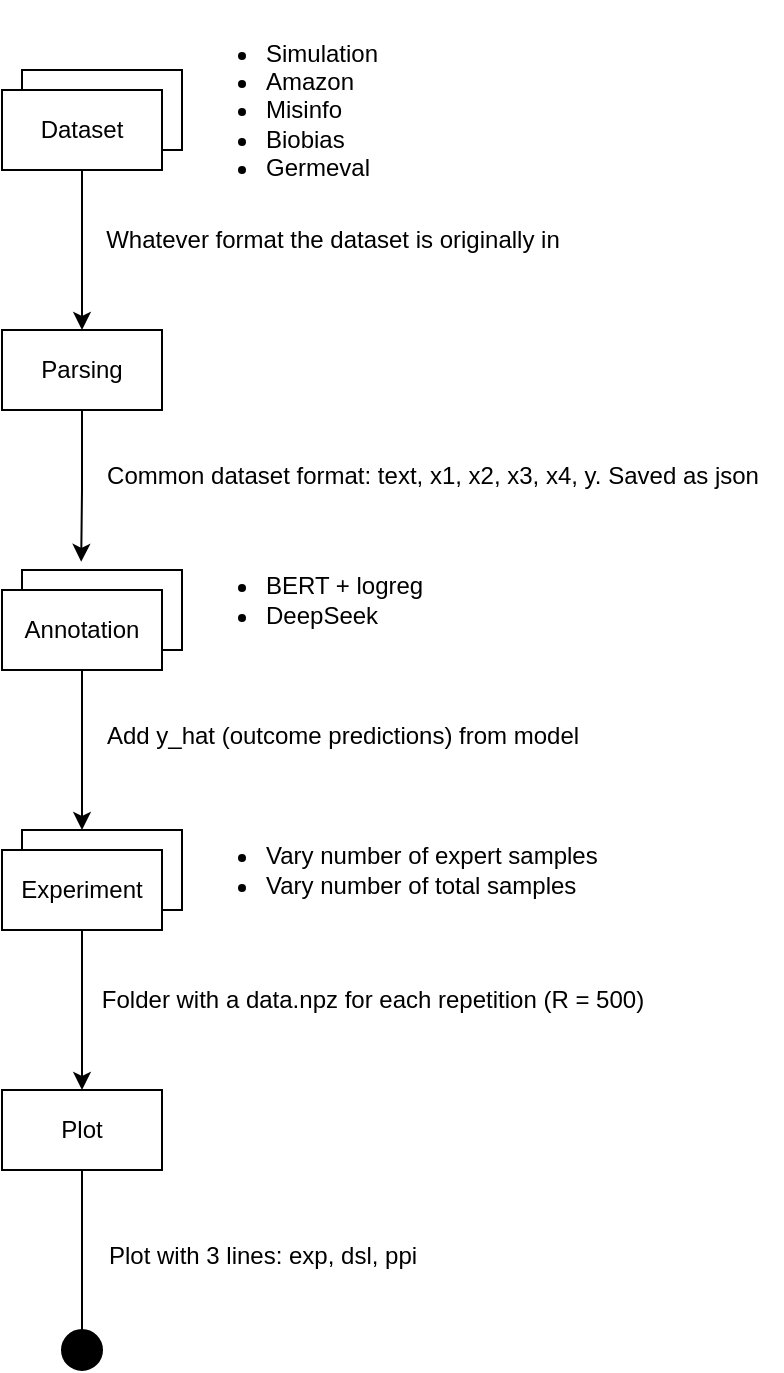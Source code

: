 <mxfile version="26.0.16">
  <diagram name="Page-1" id="HRRGAli1DBVsAUCaQEkE">
    <mxGraphModel dx="1035" dy="732" grid="1" gridSize="10" guides="1" tooltips="1" connect="1" arrows="1" fold="1" page="1" pageScale="1" pageWidth="827" pageHeight="1169" math="0" shadow="0">
      <root>
        <mxCell id="0" />
        <mxCell id="1" parent="0" />
        <mxCell id="AbaJ3kmIrSOW0-USfUCS-23" value="Annotation" style="rounded=0;whiteSpace=wrap;html=1;" vertex="1" parent="1">
          <mxGeometry x="90" y="400" width="80" height="40" as="geometry" />
        </mxCell>
        <mxCell id="AbaJ3kmIrSOW0-USfUCS-18" value="Experiment" style="rounded=0;whiteSpace=wrap;html=1;" vertex="1" parent="1">
          <mxGeometry x="90" y="530" width="80" height="40" as="geometry" />
        </mxCell>
        <mxCell id="AbaJ3kmIrSOW0-USfUCS-16" value="Dataset" style="rounded=0;whiteSpace=wrap;html=1;shadow=0;" vertex="1" parent="1">
          <mxGeometry x="90" y="150" width="80" height="40" as="geometry" />
        </mxCell>
        <mxCell id="AbaJ3kmIrSOW0-USfUCS-8" value="" style="edgeStyle=orthogonalEdgeStyle;rounded=0;orthogonalLoop=1;jettySize=auto;html=1;" edge="1" parent="1" source="AbaJ3kmIrSOW0-USfUCS-1" target="AbaJ3kmIrSOW0-USfUCS-2">
          <mxGeometry relative="1" as="geometry" />
        </mxCell>
        <mxCell id="AbaJ3kmIrSOW0-USfUCS-1" value="Dataset" style="rounded=0;whiteSpace=wrap;html=1;" vertex="1" parent="1">
          <mxGeometry x="80" y="160" width="80" height="40" as="geometry" />
        </mxCell>
        <mxCell id="AbaJ3kmIrSOW0-USfUCS-2" value="Parsing" style="rounded=0;whiteSpace=wrap;html=1;" vertex="1" parent="1">
          <mxGeometry x="80" y="280" width="80" height="40" as="geometry" />
        </mxCell>
        <mxCell id="AbaJ3kmIrSOW0-USfUCS-3" value="Annotation" style="rounded=0;whiteSpace=wrap;html=1;" vertex="1" parent="1">
          <mxGeometry x="80" y="410" width="80" height="40" as="geometry" />
        </mxCell>
        <mxCell id="AbaJ3kmIrSOW0-USfUCS-13" value="" style="edgeStyle=orthogonalEdgeStyle;rounded=0;orthogonalLoop=1;jettySize=auto;html=1;" edge="1" parent="1" source="AbaJ3kmIrSOW0-USfUCS-4" target="AbaJ3kmIrSOW0-USfUCS-5">
          <mxGeometry relative="1" as="geometry" />
        </mxCell>
        <mxCell id="AbaJ3kmIrSOW0-USfUCS-4" value="Experiment" style="rounded=0;whiteSpace=wrap;html=1;" vertex="1" parent="1">
          <mxGeometry x="80" y="540" width="80" height="40" as="geometry" />
        </mxCell>
        <mxCell id="AbaJ3kmIrSOW0-USfUCS-29" value="" style="edgeStyle=orthogonalEdgeStyle;rounded=0;orthogonalLoop=1;jettySize=auto;html=1;strokeColor=default;endArrow=none;startFill=0;" edge="1" parent="1" source="AbaJ3kmIrSOW0-USfUCS-5" target="AbaJ3kmIrSOW0-USfUCS-27">
          <mxGeometry relative="1" as="geometry" />
        </mxCell>
        <mxCell id="AbaJ3kmIrSOW0-USfUCS-5" value="Plot" style="rounded=0;whiteSpace=wrap;html=1;" vertex="1" parent="1">
          <mxGeometry x="80" y="660" width="80" height="40" as="geometry" />
        </mxCell>
        <mxCell id="AbaJ3kmIrSOW0-USfUCS-7" value="Whatever format the dataset is originally in" style="text;html=1;align=center;verticalAlign=middle;resizable=0;points=[];autosize=1;strokeColor=none;fillColor=none;" vertex="1" parent="1">
          <mxGeometry x="120" y="220" width="250" height="30" as="geometry" />
        </mxCell>
        <mxCell id="AbaJ3kmIrSOW0-USfUCS-10" value="Common dataset format: text, x1, x2, x3, x4, y. Saved as json" style="text;html=1;align=center;verticalAlign=middle;resizable=0;points=[];autosize=1;strokeColor=none;fillColor=none;" vertex="1" parent="1">
          <mxGeometry x="120" y="338" width="350" height="30" as="geometry" />
        </mxCell>
        <mxCell id="AbaJ3kmIrSOW0-USfUCS-12" value="Add y_hat (outcome predictions) from model" style="text;html=1;align=center;verticalAlign=middle;resizable=0;points=[];autosize=1;strokeColor=none;fillColor=none;" vertex="1" parent="1">
          <mxGeometry x="120" y="468" width="260" height="30" as="geometry" />
        </mxCell>
        <mxCell id="AbaJ3kmIrSOW0-USfUCS-14" value="Folder with a data.npz for each repetition (R = 500)" style="text;html=1;align=center;verticalAlign=middle;resizable=0;points=[];autosize=1;strokeColor=none;fillColor=none;" vertex="1" parent="1">
          <mxGeometry x="120" y="600" width="290" height="30" as="geometry" />
        </mxCell>
        <mxCell id="AbaJ3kmIrSOW0-USfUCS-15" value="&lt;ul&gt;&lt;li&gt;&lt;span style=&quot;background-color: transparent; color: light-dark(rgb(0, 0, 0), rgb(255, 255, 255));&quot;&gt;Simulation&lt;/span&gt;&lt;/li&gt;&lt;li&gt;&lt;span style=&quot;background-color: transparent; color: light-dark(rgb(0, 0, 0), rgb(255, 255, 255));&quot;&gt;Amazon&lt;/span&gt;&lt;/li&gt;&lt;li&gt;&lt;span style=&quot;background-color: transparent; color: light-dark(rgb(0, 0, 0), rgb(255, 255, 255));&quot;&gt;Misinfo&lt;/span&gt;&lt;/li&gt;&lt;li&gt;&lt;span style=&quot;background-color: transparent; color: light-dark(rgb(0, 0, 0), rgb(255, 255, 255));&quot;&gt;Biobias&lt;/span&gt;&lt;/li&gt;&lt;li&gt;&lt;span style=&quot;background-color: transparent; color: light-dark(rgb(0, 0, 0), rgb(255, 255, 255));&quot;&gt;Germeval&lt;/span&gt;&lt;/li&gt;&lt;/ul&gt;" style="text;html=1;align=left;verticalAlign=middle;resizable=0;points=[];autosize=1;strokeColor=none;fillColor=none;" vertex="1" parent="1">
          <mxGeometry x="170" y="115" width="120" height="110" as="geometry" />
        </mxCell>
        <mxCell id="AbaJ3kmIrSOW0-USfUCS-21" style="edgeStyle=orthogonalEdgeStyle;rounded=0;orthogonalLoop=1;jettySize=auto;html=1;exitX=0.5;exitY=1;exitDx=0;exitDy=0;entryX=0.375;entryY=0;entryDx=0;entryDy=0;entryPerimeter=0;" edge="1" parent="1" source="AbaJ3kmIrSOW0-USfUCS-3" target="AbaJ3kmIrSOW0-USfUCS-18">
          <mxGeometry relative="1" as="geometry" />
        </mxCell>
        <mxCell id="AbaJ3kmIrSOW0-USfUCS-22" value="&lt;ul&gt;&lt;li&gt;Vary number of expert samples&lt;/li&gt;&lt;li&gt;Vary number of total samples&lt;/li&gt;&lt;/ul&gt;" style="text;html=1;align=left;verticalAlign=middle;resizable=0;points=[];autosize=1;strokeColor=none;fillColor=none;" vertex="1" parent="1">
          <mxGeometry x="170" y="515" width="230" height="70" as="geometry" />
        </mxCell>
        <mxCell id="AbaJ3kmIrSOW0-USfUCS-24" style="edgeStyle=orthogonalEdgeStyle;rounded=0;orthogonalLoop=1;jettySize=auto;html=1;exitX=0.5;exitY=1;exitDx=0;exitDy=0;entryX=0.37;entryY=-0.102;entryDx=0;entryDy=0;entryPerimeter=0;" edge="1" parent="1" source="AbaJ3kmIrSOW0-USfUCS-2" target="AbaJ3kmIrSOW0-USfUCS-23">
          <mxGeometry relative="1" as="geometry" />
        </mxCell>
        <mxCell id="AbaJ3kmIrSOW0-USfUCS-25" value="&lt;ul&gt;&lt;li&gt;BERT + logreg&lt;/li&gt;&lt;li&gt;DeepSeek&lt;/li&gt;&lt;/ul&gt;" style="text;html=1;align=left;verticalAlign=middle;resizable=0;points=[];autosize=1;strokeColor=none;fillColor=none;" vertex="1" parent="1">
          <mxGeometry x="170" y="380" width="140" height="70" as="geometry" />
        </mxCell>
        <mxCell id="AbaJ3kmIrSOW0-USfUCS-27" value="" style="ellipse;whiteSpace=wrap;html=1;aspect=fixed;fillColor=#000000;" vertex="1" parent="1">
          <mxGeometry x="110" y="780" width="20" height="20" as="geometry" />
        </mxCell>
        <mxCell id="AbaJ3kmIrSOW0-USfUCS-30" value="Plot with 3 lines: exp, dsl, ppi" style="text;html=1;align=center;verticalAlign=middle;resizable=0;points=[];autosize=1;strokeColor=none;fillColor=none;" vertex="1" parent="1">
          <mxGeometry x="120" y="728" width="180" height="30" as="geometry" />
        </mxCell>
      </root>
    </mxGraphModel>
  </diagram>
</mxfile>
